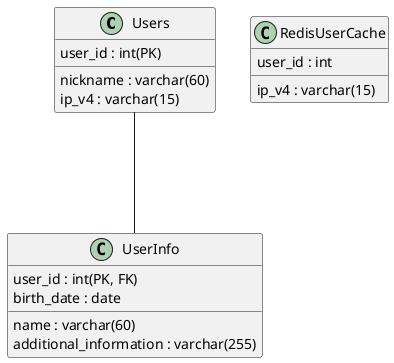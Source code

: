 @startuml
!define ENTITY class 
!define PRIMARY_KEY {field} 
!define FOREIGN_KEY {field}

ENTITY Users {
  PRIMARY_KEY user_id : int(PK)
  nickname : varchar(60)
  ip_v4 : varchar(15)
}

ENTITY UserInfo {
  PRIMARY_KEY user_id : int(PK, FK)
  name : varchar(60)
  birth_date : date
  additional_information : varchar(255)
}

ENTITY RedisUserCache {
  user_id : int
  ip_v4 : varchar(15)
}

Users --- UserInfo

@enduml